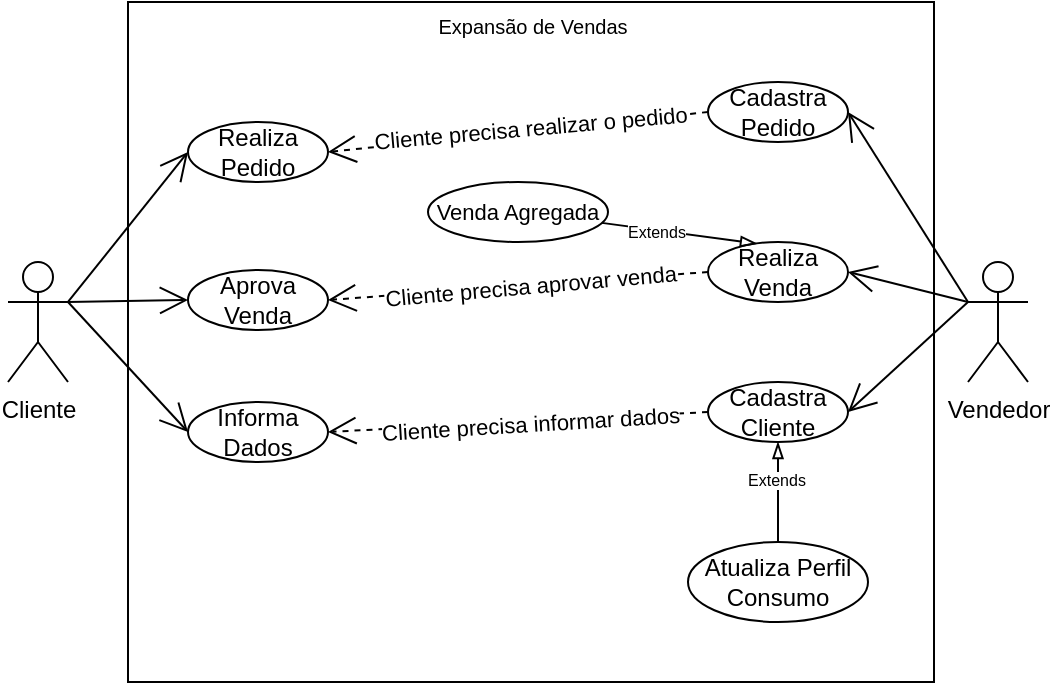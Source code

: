 <mxfile version="20.5.1" type="github">
  <diagram id="xVi8GQk_vyaAvHEH5PSL" name="Página-1">
    <mxGraphModel dx="760" dy="423" grid="1" gridSize="10" guides="1" tooltips="1" connect="1" arrows="1" fold="1" page="1" pageScale="1" pageWidth="827" pageHeight="1169" math="0" shadow="0">
      <root>
        <mxCell id="0" />
        <mxCell id="1" parent="0" />
        <mxCell id="AewGbf2-xbqCJhBK4pwv-32" value="&lt;font style=&quot;font-size: 10px;&quot;&gt;Expansão de Vendas&lt;/font&gt;" style="html=1;strokeWidth=1;fontSize=8;verticalAlign=top;" vertex="1" parent="1">
          <mxGeometry x="110" y="60" width="403" height="340" as="geometry" />
        </mxCell>
        <mxCell id="AewGbf2-xbqCJhBK4pwv-1" value="Cliente" style="shape=umlActor;verticalLabelPosition=bottom;verticalAlign=top;html=1;outlineConnect=0;" vertex="1" parent="1">
          <mxGeometry x="50" y="190" width="30" height="60" as="geometry" />
        </mxCell>
        <mxCell id="AewGbf2-xbqCJhBK4pwv-2" value="Vendedor" style="shape=umlActor;verticalLabelPosition=bottom;verticalAlign=top;html=1;outlineConnect=0;" vertex="1" parent="1">
          <mxGeometry x="530" y="190" width="30" height="60" as="geometry" />
        </mxCell>
        <mxCell id="AewGbf2-xbqCJhBK4pwv-5" value="Realiza Pedido" style="ellipse;whiteSpace=wrap;html=1;strokeWidth=1;perimeterSpacing=0;" vertex="1" parent="1">
          <mxGeometry x="140" y="120" width="70" height="30" as="geometry" />
        </mxCell>
        <mxCell id="AewGbf2-xbqCJhBK4pwv-6" value="Aprova Venda" style="ellipse;whiteSpace=wrap;html=1;strokeWidth=1;perimeterSpacing=0;" vertex="1" parent="1">
          <mxGeometry x="140" y="194" width="70" height="30" as="geometry" />
        </mxCell>
        <mxCell id="AewGbf2-xbqCJhBK4pwv-7" value="Informa Dados" style="ellipse;whiteSpace=wrap;html=1;strokeWidth=1;perimeterSpacing=0;" vertex="1" parent="1">
          <mxGeometry x="140" y="260" width="70" height="30" as="geometry" />
        </mxCell>
        <mxCell id="AewGbf2-xbqCJhBK4pwv-8" value="" style="endArrow=open;endFill=1;endSize=12;html=1;rounded=0;exitX=1;exitY=0.333;exitDx=0;exitDy=0;exitPerimeter=0;entryX=0;entryY=0.5;entryDx=0;entryDy=0;" edge="1" parent="1" source="AewGbf2-xbqCJhBK4pwv-1" target="AewGbf2-xbqCJhBK4pwv-5">
          <mxGeometry width="160" relative="1" as="geometry">
            <mxPoint x="160" y="190" as="sourcePoint" />
            <mxPoint x="320" y="190" as="targetPoint" />
          </mxGeometry>
        </mxCell>
        <mxCell id="AewGbf2-xbqCJhBK4pwv-9" value="" style="endArrow=open;endFill=1;endSize=12;html=1;rounded=0;exitX=1;exitY=0.333;exitDx=0;exitDy=0;exitPerimeter=0;entryX=0;entryY=0.5;entryDx=0;entryDy=0;" edge="1" parent="1" source="AewGbf2-xbqCJhBK4pwv-1" target="AewGbf2-xbqCJhBK4pwv-6">
          <mxGeometry width="160" relative="1" as="geometry">
            <mxPoint x="110" y="220" as="sourcePoint" />
            <mxPoint x="150" y="165" as="targetPoint" />
          </mxGeometry>
        </mxCell>
        <mxCell id="AewGbf2-xbqCJhBK4pwv-10" value="" style="endArrow=open;endFill=1;endSize=12;html=1;rounded=0;entryX=0;entryY=0.5;entryDx=0;entryDy=0;exitX=1;exitY=0.333;exitDx=0;exitDy=0;exitPerimeter=0;" edge="1" parent="1" source="AewGbf2-xbqCJhBK4pwv-1" target="AewGbf2-xbqCJhBK4pwv-7">
          <mxGeometry width="160" relative="1" as="geometry">
            <mxPoint x="100" y="220" as="sourcePoint" />
            <mxPoint x="150.0" y="219" as="targetPoint" />
          </mxGeometry>
        </mxCell>
        <mxCell id="AewGbf2-xbqCJhBK4pwv-11" value="Cadastra Cliente" style="ellipse;whiteSpace=wrap;html=1;strokeWidth=1;perimeterSpacing=0;" vertex="1" parent="1">
          <mxGeometry x="400" y="250" width="70" height="30" as="geometry" />
        </mxCell>
        <mxCell id="AewGbf2-xbqCJhBK4pwv-12" value="Cadastra Pedido" style="ellipse;whiteSpace=wrap;html=1;strokeWidth=1;perimeterSpacing=0;" vertex="1" parent="1">
          <mxGeometry x="400" y="100" width="70" height="30" as="geometry" />
        </mxCell>
        <mxCell id="AewGbf2-xbqCJhBK4pwv-13" value="Realiza Venda&lt;span style=&quot;color: rgba(0, 0, 0, 0); font-family: monospace; font-size: 0px; text-align: start;&quot;&gt;%3CmxGraphModel%3E%3Croot%3E%3CmxCell%20id%3D%220%22%2F%3E%3CmxCell%20id%3D%221%22%20parent%3D%220%22%2F%3E%3CmxCell%20id%3D%222%22%20value%3D%22Cadastra%20Pedido%22%20style%3D%22ellipse%3BwhiteSpace%3Dwrap%3Bhtml%3D1%3BstrokeWidth%3D1%3BperimeterSpacing%3D0%3B%22%20vertex%3D%221%22%20parent%3D%221%22%3E%3CmxGeometry%20x%3D%22340%22%20y%3D%22130%22%20width%3D%2270%22%20height%3D%2230%22%20as%3D%22geometry%22%2F%3E%3C%2FmxCell%3E%3C%2Froot%3E%3C%2FmxGraphModel%3E&lt;/span&gt;" style="ellipse;whiteSpace=wrap;html=1;strokeWidth=1;perimeterSpacing=0;" vertex="1" parent="1">
          <mxGeometry x="400" y="180" width="70" height="30" as="geometry" />
        </mxCell>
        <mxCell id="AewGbf2-xbqCJhBK4pwv-27" style="rounded=0;orthogonalLoop=1;jettySize=auto;html=1;entryX=0.35;entryY=0.029;entryDx=0;entryDy=0;entryPerimeter=0;fontSize=11;endArrow=blockThin;endFill=0;" edge="1" parent="1" source="AewGbf2-xbqCJhBK4pwv-14" target="AewGbf2-xbqCJhBK4pwv-13">
          <mxGeometry relative="1" as="geometry" />
        </mxCell>
        <mxCell id="AewGbf2-xbqCJhBK4pwv-28" value="&lt;font style=&quot;font-size: 8px;&quot;&gt;Extends&lt;/font&gt;" style="edgeLabel;html=1;align=center;verticalAlign=middle;resizable=0;points=[];fontSize=11;" vertex="1" connectable="0" parent="AewGbf2-xbqCJhBK4pwv-27">
          <mxGeometry x="-0.312" relative="1" as="geometry">
            <mxPoint as="offset" />
          </mxGeometry>
        </mxCell>
        <mxCell id="AewGbf2-xbqCJhBK4pwv-14" value="&lt;font style=&quot;line-height: 0.2; font-size: 11px;&quot;&gt;Venda Agregada&lt;/font&gt;" style="ellipse;whiteSpace=wrap;html=1;strokeWidth=1;perimeterSpacing=0;" vertex="1" parent="1">
          <mxGeometry x="260" y="150" width="90" height="30" as="geometry" />
        </mxCell>
        <mxCell id="AewGbf2-xbqCJhBK4pwv-29" style="edgeStyle=none;rounded=0;orthogonalLoop=1;jettySize=auto;html=1;entryX=0.5;entryY=1;entryDx=0;entryDy=0;fontSize=8;endArrow=blockThin;endFill=0;" edge="1" parent="1" source="AewGbf2-xbqCJhBK4pwv-15" target="AewGbf2-xbqCJhBK4pwv-11">
          <mxGeometry relative="1" as="geometry" />
        </mxCell>
        <mxCell id="AewGbf2-xbqCJhBK4pwv-30" value="Extends" style="edgeLabel;html=1;align=center;verticalAlign=middle;resizable=0;points=[];fontSize=8;" vertex="1" connectable="0" parent="AewGbf2-xbqCJhBK4pwv-29">
          <mxGeometry x="0.241" y="1" relative="1" as="geometry">
            <mxPoint as="offset" />
          </mxGeometry>
        </mxCell>
        <mxCell id="AewGbf2-xbqCJhBK4pwv-15" value="Atualiza Perfil Consumo" style="ellipse;whiteSpace=wrap;html=1;strokeWidth=1;perimeterSpacing=0;" vertex="1" parent="1">
          <mxGeometry x="390" y="330" width="90" height="40" as="geometry" />
        </mxCell>
        <mxCell id="AewGbf2-xbqCJhBK4pwv-16" value="" style="endArrow=open;endFill=1;endSize=12;html=1;rounded=0;exitX=0;exitY=0.333;exitDx=0;exitDy=0;exitPerimeter=0;entryX=1;entryY=0.5;entryDx=0;entryDy=0;" edge="1" parent="1" source="AewGbf2-xbqCJhBK4pwv-2" target="AewGbf2-xbqCJhBK4pwv-12">
          <mxGeometry width="160" relative="1" as="geometry">
            <mxPoint x="177" y="220" as="sourcePoint" />
            <mxPoint x="217" y="219.0" as="targetPoint" />
          </mxGeometry>
        </mxCell>
        <mxCell id="AewGbf2-xbqCJhBK4pwv-17" value="" style="endArrow=open;endFill=1;endSize=12;html=1;rounded=0;exitX=0;exitY=0.5;exitDx=0;exitDy=0;entryX=1;entryY=0.5;entryDx=0;entryDy=0;dashed=1;" edge="1" parent="1" source="AewGbf2-xbqCJhBK4pwv-12" target="AewGbf2-xbqCJhBK4pwv-5">
          <mxGeometry width="160" relative="1" as="geometry">
            <mxPoint x="517" y="200" as="sourcePoint" />
            <mxPoint x="480" y="125" as="targetPoint" />
          </mxGeometry>
        </mxCell>
        <mxCell id="AewGbf2-xbqCJhBK4pwv-18" value="Cliente precisa realizar o pedido" style="edgeLabel;html=1;align=center;verticalAlign=middle;resizable=0;points=[];rotation=-5;" vertex="1" connectable="0" parent="AewGbf2-xbqCJhBK4pwv-17">
          <mxGeometry x="-0.518" y="-2" relative="1" as="geometry">
            <mxPoint x="-43" y="5" as="offset" />
          </mxGeometry>
        </mxCell>
        <mxCell id="AewGbf2-xbqCJhBK4pwv-19" value="" style="endArrow=open;endFill=1;endSize=12;html=1;rounded=0;entryX=1;entryY=0.5;entryDx=0;entryDy=0;" edge="1" parent="1" target="AewGbf2-xbqCJhBK4pwv-13">
          <mxGeometry width="160" relative="1" as="geometry">
            <mxPoint x="530" y="210" as="sourcePoint" />
            <mxPoint x="480" y="145" as="targetPoint" />
          </mxGeometry>
        </mxCell>
        <mxCell id="AewGbf2-xbqCJhBK4pwv-21" value="" style="endArrow=open;endFill=1;endSize=12;html=1;rounded=0;exitX=0;exitY=0.5;exitDx=0;exitDy=0;entryX=1;entryY=0.5;entryDx=0;entryDy=0;dashed=1;" edge="1" parent="1" source="AewGbf2-xbqCJhBK4pwv-13" target="AewGbf2-xbqCJhBK4pwv-6">
          <mxGeometry width="160" relative="1" as="geometry">
            <mxPoint x="400" y="190" as="sourcePoint" />
            <mxPoint x="210" y="210" as="targetPoint" />
          </mxGeometry>
        </mxCell>
        <mxCell id="AewGbf2-xbqCJhBK4pwv-22" value="Cliente precisa aprovar venda" style="edgeLabel;html=1;align=center;verticalAlign=middle;resizable=0;points=[];rotation=-5;" vertex="1" connectable="0" parent="AewGbf2-xbqCJhBK4pwv-21">
          <mxGeometry x="-0.518" y="-2" relative="1" as="geometry">
            <mxPoint x="-43" y="5" as="offset" />
          </mxGeometry>
        </mxCell>
        <mxCell id="AewGbf2-xbqCJhBK4pwv-23" value="" style="endArrow=open;endFill=1;endSize=12;html=1;rounded=0;exitX=0;exitY=0.5;exitDx=0;exitDy=0;entryX=1;entryY=0.5;entryDx=0;entryDy=0;dashed=1;" edge="1" parent="1" source="AewGbf2-xbqCJhBK4pwv-11" target="AewGbf2-xbqCJhBK4pwv-7">
          <mxGeometry width="160" relative="1" as="geometry">
            <mxPoint x="400" y="258" as="sourcePoint" />
            <mxPoint x="210" y="272" as="targetPoint" />
          </mxGeometry>
        </mxCell>
        <mxCell id="AewGbf2-xbqCJhBK4pwv-24" value="Cliente precisa informar dados" style="edgeLabel;html=1;align=center;verticalAlign=middle;resizable=0;points=[];rotation=-3.5;" vertex="1" connectable="0" parent="AewGbf2-xbqCJhBK4pwv-23">
          <mxGeometry x="-0.518" y="-2" relative="1" as="geometry">
            <mxPoint x="-43" y="5" as="offset" />
          </mxGeometry>
        </mxCell>
        <mxCell id="AewGbf2-xbqCJhBK4pwv-25" value="" style="endArrow=open;endFill=1;endSize=12;html=1;rounded=0;entryX=1;entryY=0.5;entryDx=0;entryDy=0;exitX=0;exitY=0.333;exitDx=0;exitDy=0;exitPerimeter=0;" edge="1" parent="1" source="AewGbf2-xbqCJhBK4pwv-2" target="AewGbf2-xbqCJhBK4pwv-11">
          <mxGeometry width="160" relative="1" as="geometry">
            <mxPoint x="510" y="210" as="sourcePoint" />
            <mxPoint x="480" y="205" as="targetPoint" />
          </mxGeometry>
        </mxCell>
      </root>
    </mxGraphModel>
  </diagram>
</mxfile>
